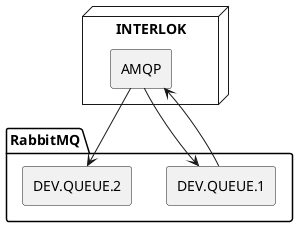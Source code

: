 ```plantuml
@startuml
skinparam componentStyle rectangle

package "RabbitMQ" {
  [DEV.QUEUE.1]
  [DEV.QUEUE.2]
}

node "INTERLOK" {
  [AMQP]
}

[AMQP] --> [DEV.QUEUE.1]
[DEV.QUEUE.1] --> [AMQP]
[AMQP] --> [DEV.QUEUE.2]
@enduml
```

